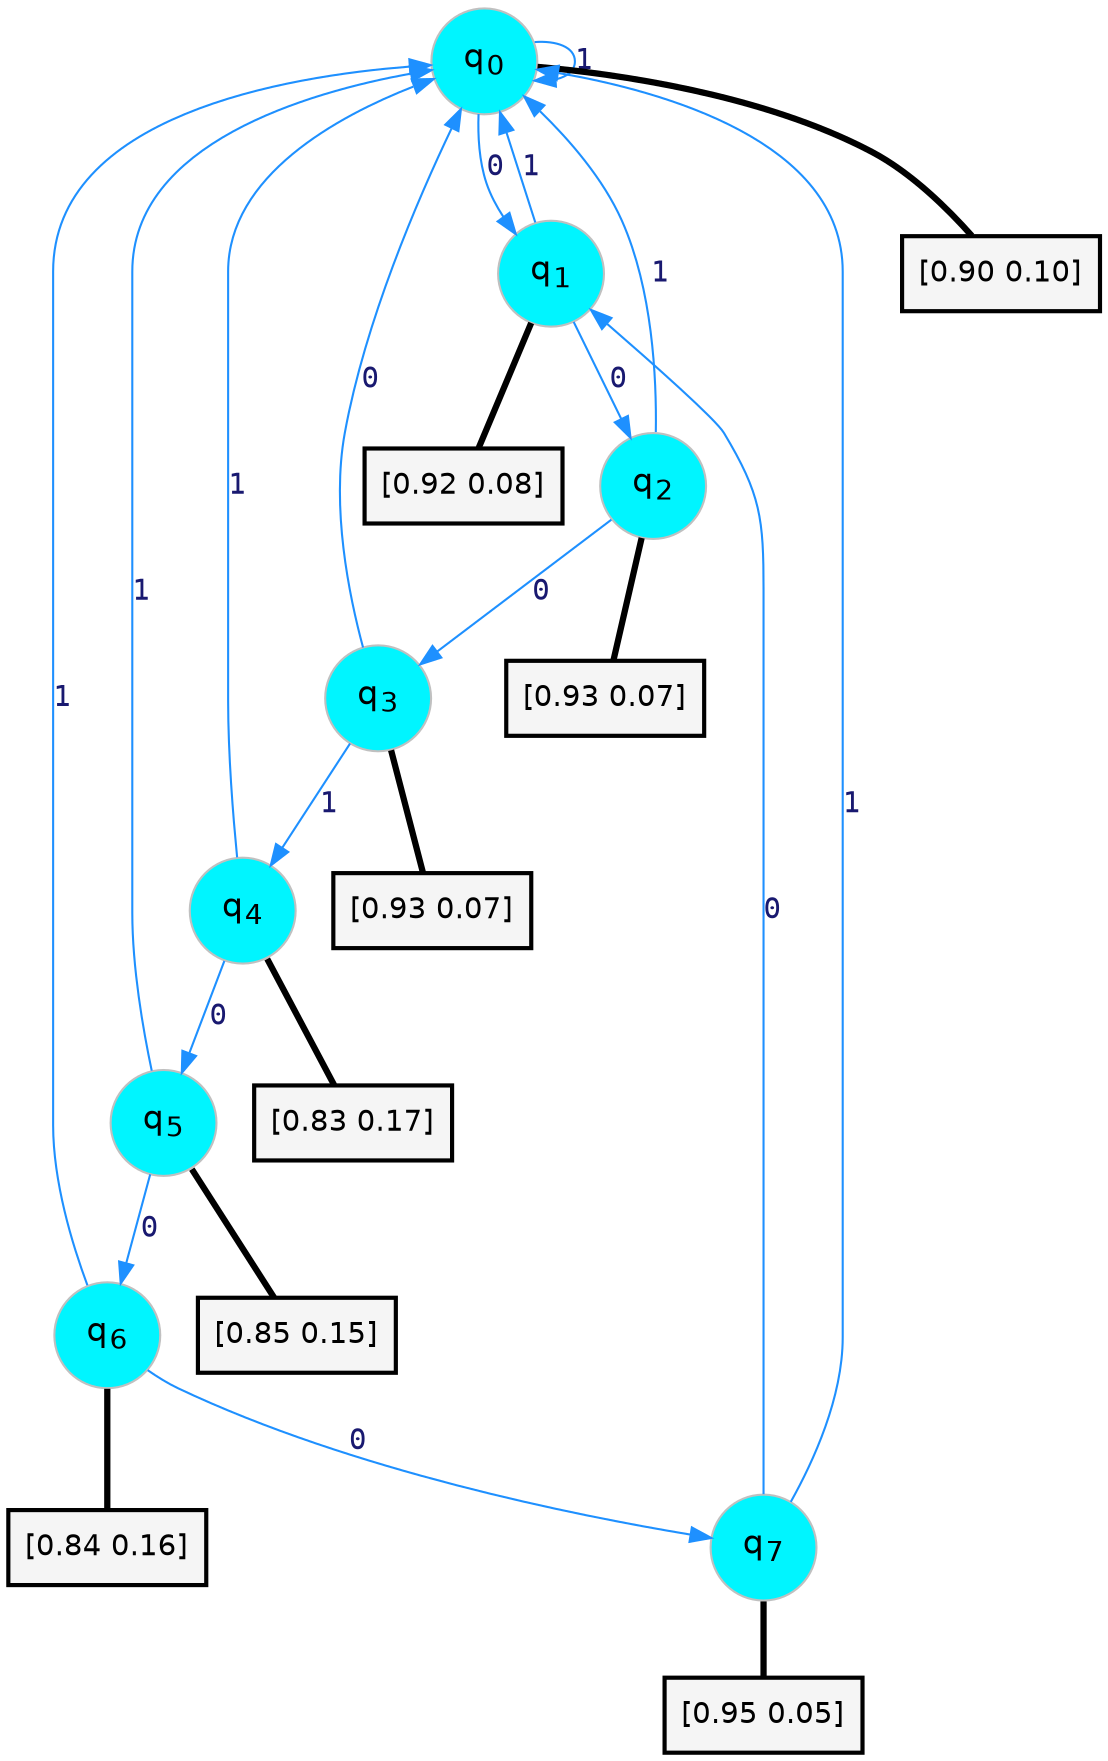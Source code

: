 digraph G {
graph [
bgcolor=transparent, dpi=300, rankdir=TD, size="40,25"];
node [
color=gray, fillcolor=turquoise1, fontcolor=black, fontname=Helvetica, fontsize=16, fontweight=bold, shape=circle, style=filled];
edge [
arrowsize=1, color=dodgerblue1, fontcolor=midnightblue, fontname=courier, fontweight=bold, penwidth=1, style=solid, weight=20];
0[label=<q<SUB>0</SUB>>];
1[label=<q<SUB>1</SUB>>];
2[label=<q<SUB>2</SUB>>];
3[label=<q<SUB>3</SUB>>];
4[label=<q<SUB>4</SUB>>];
5[label=<q<SUB>5</SUB>>];
6[label=<q<SUB>6</SUB>>];
7[label=<q<SUB>7</SUB>>];
8[label="[0.90 0.10]", shape=box,fontcolor=black, fontname=Helvetica, fontsize=14, penwidth=2, fillcolor=whitesmoke,color=black];
9[label="[0.92 0.08]", shape=box,fontcolor=black, fontname=Helvetica, fontsize=14, penwidth=2, fillcolor=whitesmoke,color=black];
10[label="[0.93 0.07]", shape=box,fontcolor=black, fontname=Helvetica, fontsize=14, penwidth=2, fillcolor=whitesmoke,color=black];
11[label="[0.93 0.07]", shape=box,fontcolor=black, fontname=Helvetica, fontsize=14, penwidth=2, fillcolor=whitesmoke,color=black];
12[label="[0.83 0.17]", shape=box,fontcolor=black, fontname=Helvetica, fontsize=14, penwidth=2, fillcolor=whitesmoke,color=black];
13[label="[0.85 0.15]", shape=box,fontcolor=black, fontname=Helvetica, fontsize=14, penwidth=2, fillcolor=whitesmoke,color=black];
14[label="[0.84 0.16]", shape=box,fontcolor=black, fontname=Helvetica, fontsize=14, penwidth=2, fillcolor=whitesmoke,color=black];
15[label="[0.95 0.05]", shape=box,fontcolor=black, fontname=Helvetica, fontsize=14, penwidth=2, fillcolor=whitesmoke,color=black];
0->1 [label=0];
0->0 [label=1];
0->8 [arrowhead=none, penwidth=3,color=black];
1->2 [label=0];
1->0 [label=1];
1->9 [arrowhead=none, penwidth=3,color=black];
2->3 [label=0];
2->0 [label=1];
2->10 [arrowhead=none, penwidth=3,color=black];
3->0 [label=0];
3->4 [label=1];
3->11 [arrowhead=none, penwidth=3,color=black];
4->5 [label=0];
4->0 [label=1];
4->12 [arrowhead=none, penwidth=3,color=black];
5->6 [label=0];
5->0 [label=1];
5->13 [arrowhead=none, penwidth=3,color=black];
6->7 [label=0];
6->0 [label=1];
6->14 [arrowhead=none, penwidth=3,color=black];
7->1 [label=0];
7->0 [label=1];
7->15 [arrowhead=none, penwidth=3,color=black];
}
